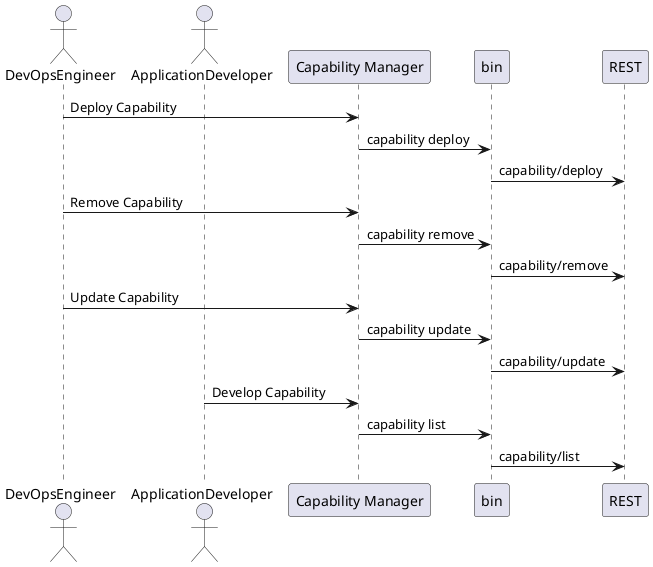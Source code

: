 @startuml


actor "DevOpsEngineer" as devops

actor "ApplicationDeveloper" as applicationdeveloper




devops -> "Capability Manager": Deploy Capability
"Capability Manager" -> bin: capability deploy
bin -> REST: capability/deploy

devops -> "Capability Manager": Remove Capability
"Capability Manager" -> bin: capability remove
bin -> REST: capability/remove

devops -> "Capability Manager": Update Capability
"Capability Manager" -> bin: capability update
bin -> REST: capability/update

applicationdeveloper -> "Capability Manager": Develop Capability
"Capability Manager" -> bin: capability list
bin -> REST: capability/list



@enduml
